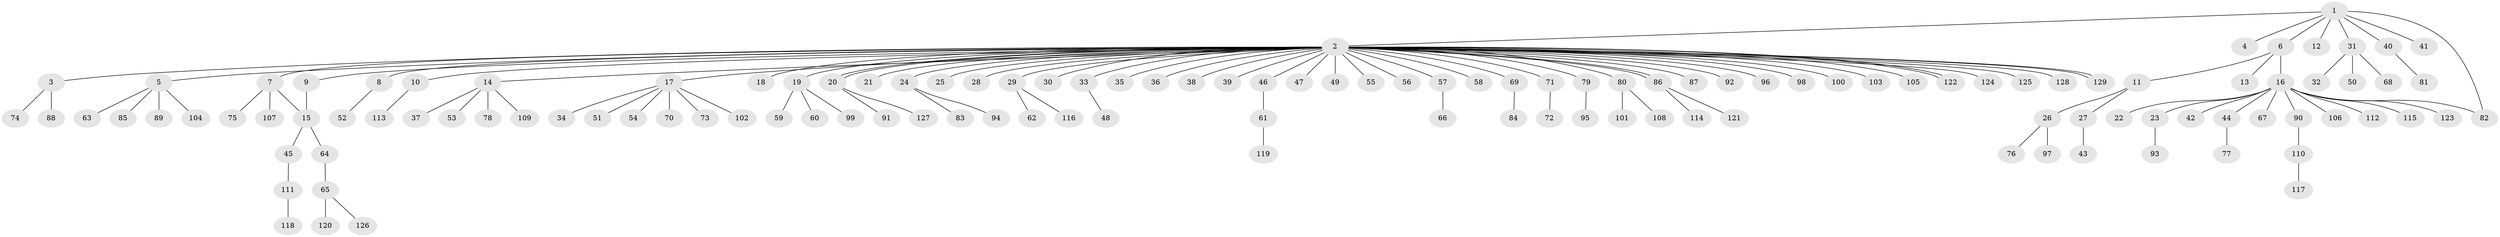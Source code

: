 // coarse degree distribution, {3: 0.019230769230769232, 2: 0.07692307692307693, 1: 0.8653846153846154, 7: 0.019230769230769232, 41: 0.019230769230769232}
// Generated by graph-tools (version 1.1) at 2025/36/03/04/25 23:36:43]
// undirected, 129 vertices, 134 edges
graph export_dot {
  node [color=gray90,style=filled];
  1;
  2;
  3;
  4;
  5;
  6;
  7;
  8;
  9;
  10;
  11;
  12;
  13;
  14;
  15;
  16;
  17;
  18;
  19;
  20;
  21;
  22;
  23;
  24;
  25;
  26;
  27;
  28;
  29;
  30;
  31;
  32;
  33;
  34;
  35;
  36;
  37;
  38;
  39;
  40;
  41;
  42;
  43;
  44;
  45;
  46;
  47;
  48;
  49;
  50;
  51;
  52;
  53;
  54;
  55;
  56;
  57;
  58;
  59;
  60;
  61;
  62;
  63;
  64;
  65;
  66;
  67;
  68;
  69;
  70;
  71;
  72;
  73;
  74;
  75;
  76;
  77;
  78;
  79;
  80;
  81;
  82;
  83;
  84;
  85;
  86;
  87;
  88;
  89;
  90;
  91;
  92;
  93;
  94;
  95;
  96;
  97;
  98;
  99;
  100;
  101;
  102;
  103;
  104;
  105;
  106;
  107;
  108;
  109;
  110;
  111;
  112;
  113;
  114;
  115;
  116;
  117;
  118;
  119;
  120;
  121;
  122;
  123;
  124;
  125;
  126;
  127;
  128;
  129;
  1 -- 2;
  1 -- 4;
  1 -- 6;
  1 -- 12;
  1 -- 31;
  1 -- 40;
  1 -- 41;
  1 -- 82;
  2 -- 3;
  2 -- 5;
  2 -- 7;
  2 -- 8;
  2 -- 9;
  2 -- 10;
  2 -- 14;
  2 -- 17;
  2 -- 18;
  2 -- 19;
  2 -- 20;
  2 -- 20;
  2 -- 21;
  2 -- 24;
  2 -- 25;
  2 -- 28;
  2 -- 29;
  2 -- 30;
  2 -- 33;
  2 -- 35;
  2 -- 36;
  2 -- 38;
  2 -- 39;
  2 -- 46;
  2 -- 47;
  2 -- 49;
  2 -- 55;
  2 -- 56;
  2 -- 57;
  2 -- 58;
  2 -- 69;
  2 -- 71;
  2 -- 79;
  2 -- 80;
  2 -- 86;
  2 -- 86;
  2 -- 87;
  2 -- 92;
  2 -- 96;
  2 -- 98;
  2 -- 100;
  2 -- 103;
  2 -- 105;
  2 -- 122;
  2 -- 122;
  2 -- 124;
  2 -- 125;
  2 -- 128;
  2 -- 129;
  2 -- 129;
  3 -- 74;
  3 -- 88;
  5 -- 63;
  5 -- 85;
  5 -- 89;
  5 -- 104;
  6 -- 11;
  6 -- 13;
  6 -- 16;
  7 -- 15;
  7 -- 75;
  7 -- 107;
  8 -- 52;
  9 -- 15;
  10 -- 113;
  11 -- 26;
  11 -- 27;
  14 -- 37;
  14 -- 53;
  14 -- 78;
  14 -- 109;
  15 -- 45;
  15 -- 64;
  16 -- 22;
  16 -- 23;
  16 -- 42;
  16 -- 44;
  16 -- 67;
  16 -- 82;
  16 -- 90;
  16 -- 106;
  16 -- 112;
  16 -- 115;
  16 -- 123;
  17 -- 34;
  17 -- 51;
  17 -- 54;
  17 -- 70;
  17 -- 73;
  17 -- 102;
  19 -- 59;
  19 -- 60;
  19 -- 99;
  20 -- 91;
  20 -- 127;
  23 -- 93;
  24 -- 83;
  24 -- 94;
  26 -- 76;
  26 -- 97;
  27 -- 43;
  29 -- 62;
  29 -- 116;
  31 -- 32;
  31 -- 50;
  31 -- 68;
  33 -- 48;
  40 -- 81;
  44 -- 77;
  45 -- 111;
  46 -- 61;
  57 -- 66;
  61 -- 119;
  64 -- 65;
  65 -- 120;
  65 -- 126;
  69 -- 84;
  71 -- 72;
  79 -- 95;
  80 -- 101;
  80 -- 108;
  86 -- 114;
  86 -- 121;
  90 -- 110;
  110 -- 117;
  111 -- 118;
}
